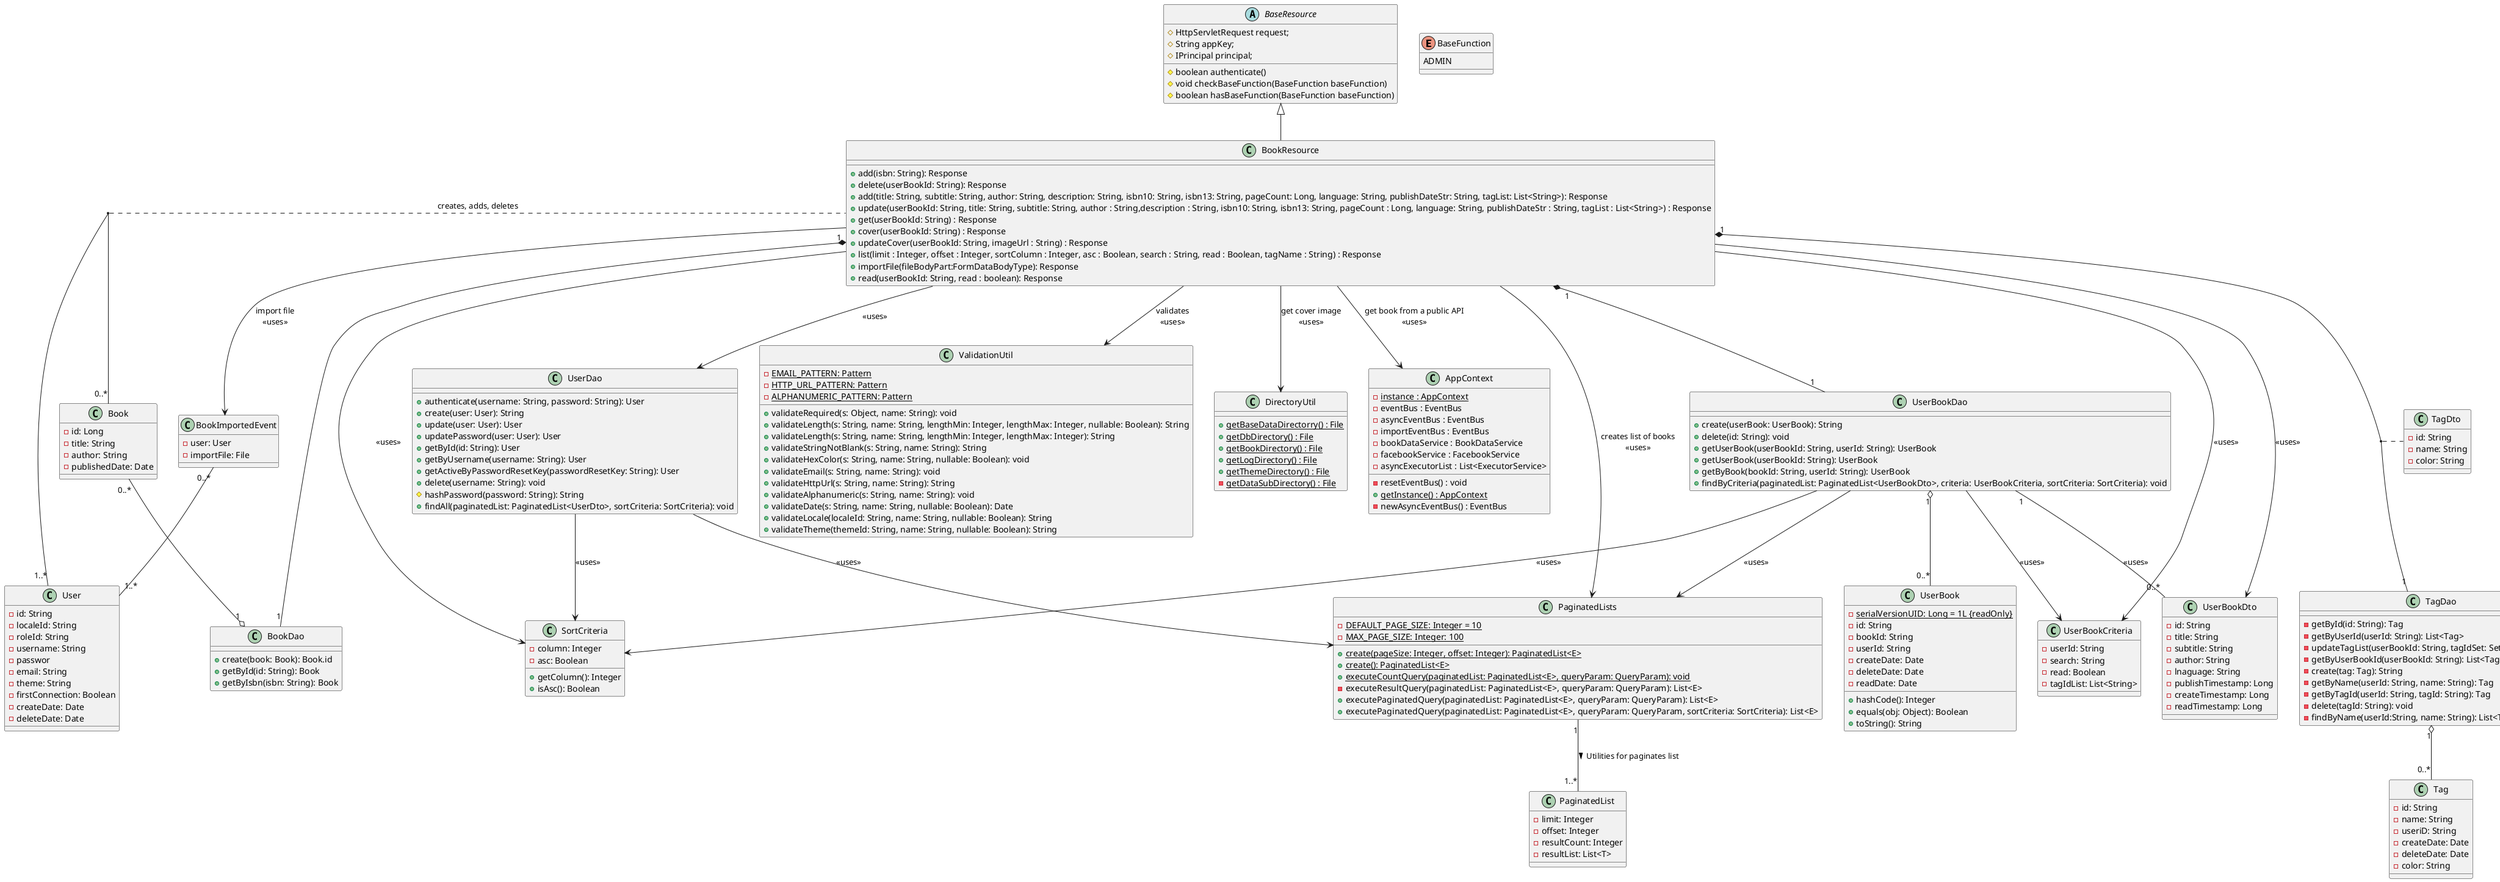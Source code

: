 @startuml "Book Addition and Display Subsystem"

enum BaseFunction {
  ADMIN
}

abstract class BaseResource {
  # HttpServletRequest request;
  # String appKey;
  # IPrincipal principal;

  # boolean authenticate()
  # void checkBaseFunction(BaseFunction baseFunction)
  # boolean hasBaseFunction(BaseFunction baseFunction)
}

' class AppResource extends BaseResource {
'   + info() : Response
'   + update(apiKeyGoogle : String) : Response
'   + log(level : String, tag : String, message : String, limit : Integer, offset : Integer) : Response
' }

class BookResource extends BaseResource {
  + add(isbn: String): Response
  + delete(userBookId: String): Response
  + add(title: String, subtitle: String, author: String, description: String, isbn10: String, isbn13: String, pageCount: Long, language: String, publishDateStr: String, tagList: List<String>): Response
  + update(userBookId: String, title: String, subtitle: String, author : String,description : String, isbn10: String, isbn13: String, pageCount : Long, language: String, publishDateStr : String, tagList : List<String>) : Response
  + get(userBookId: String) : Response
  + cover(userBookId: String) : Response
  + updateCover(userBookId: String, imageUrl : String) : Response
  + list(limit : Integer, offset : Integer, sortColumn : Integer, asc : Boolean, search : String, read : Boolean, tagName : String) : Response
  + importFile(fileBodyPart:FormDataBodyType): Response
  + read(userBookId: String, read : boolean): Response
}


class Book {
  - id: Long
  - title: String
  - author: String
  - publishedDate: Date
}

class User {
  - id: String
  - localeId: String
  - roleId: String
  - username: String
  - passwor
  - email: String
  - theme: String
  - firstConnection: Boolean
  - createDate: Date
  - deleteDate: Date
}

class BookDao {
  + create(book: Book): Book.id
  + getById(id: String): Book
  + getByIsbn(isbn: String): Book
}

class UserDao {
  + authenticate(username: String, password: String): User
  + create(user: User): String
  + update(user: User): User
  + updatePassword(user: User): User
  + getById(id: String): User
  + getByUsername(username: String): User
  + getActiveByPasswordResetKey(passwordResetKey: String): User
  + delete(username: String): void
  # hashPassword(password: String): String
  + findAll(paginatedList: PaginatedList<UserDto>, sortCriteria: SortCriteria): void
}

class UserBookDao {
  + create(userBook: UserBook): String
  + delete(id: String): void
  + getUserBook(userBookId: String, userId: String): UserBook
  + getUserBook(userBookId: String): UserBook
  + getByBook(bookId: String, userId: String): UserBook
  + findByCriteria(paginatedList: PaginatedList<UserBookDto>, criteria: UserBookCriteria, sortCriteria: SortCriteria): void
}

class UserBookDto {
  - id: String
  - title: String
  - subtitle: String
  - author: String
  - lnaguage: String
  - publishTimestamp: Long
  - createTimestamp: Long
  - readTimestamp: Long
}

class UserBook {
  - {static} serialVersionUID: Long = 1L {readOnly}
  - id: String
  - bookId: String
  - userId: String
  - createDate: Date
  - deleteDate: Date
  - readDate: Date

  + hashCode(): Integer
  + equals(obj: Object): Boolean
  + toString(): String
}

class UserBookCriteria {
    - userId: String
    - search: String
    - read: Boolean
    - tagIdList: List<String>
    }

class SortCriteria {
  - column: Integer
  - asc: Boolean
  + getColumn(): Integer
  + isAsc(): Boolean
}

class PaginatedList {
  - limit: Integer
  - offset: Integer
  - resultCount: Integer
  - resultList: List<T>
}

class PaginatedLists {
  - {static} DEFAULT_PAGE_SIZE: Integer = 10
  - {static} MAX_PAGE_SIZE: Integer: 100

  + {static} create(pageSize: Integer, offset: Integer): PaginatedList<E>
  + {static} create(): PaginatedList<E>
  + {static} executeCountQuery(paginatedList: PaginatedList<E>, queryParam: QueryParam): void
  - executeResultQuery(paginatedList: PaginatedList<E>, queryParam: QueryParam): List<E>
  + executePaginatedQuery(paginatedList: PaginatedList<E>, queryParam: QueryParam): List<E>
  + executePaginatedQuery(paginatedList: PaginatedList<E>, queryParam: QueryParam, sortCriteria: SortCriteria): List<E>
}

class Tag {
  - id: String
  - name: String
  - useriD: String
  - createDate: Date
  - deleteDate: Date
  -color: String

}

class TagDao {
- getById(id: String): Tag
- getByUserId(userId: String): List<Tag>          
- updateTagList(userBookId: String, tagIdSet: Set<String>): void      
- getByUserBookId(userBookId: String): List<TagDto> 
- create(tag: Tag): String            
- getByName(userId: String, name: String): Tag               
- getByTagId(userId: String, tagId: String): Tag           
- delete(tagId: String): void               
- findByName(userId:String, name: String): List<Tag>

}

class ValidationUtil {
  - {static} EMAIL_PATTERN: Pattern
  - {static} HTTP_URL_PATTERN: Pattern
  - {static} ALPHANUMERIC_PATTERN: Pattern
  + validateRequired(s: Object, name: String): void
  + validateLength(s: String, name: String, lengthMin: Integer, lengthMax: Integer, nullable: Boolean): String
  + validateLength(s: String, name: String, lengthMin: Integer, lengthMax: Integer): String
  + validateStringNotBlank(s: String, name: String): String
  + validateHexColor(s: String, name: String, nullable: Boolean): void
  + validateEmail(s: String, name: String): void
  + validateHttpUrl(s: String, name: String): String
  + validateAlphanumeric(s: String, name: String): void
  + validateDate(s: String, name: String, nullable: Boolean): Date
  + validateLocale(localeId: String, name: String, nullable: Boolean): String
  + validateTheme(themeId: String, name: String, nullable: Boolean): String
}


class DirectoryUtil {
  + {static} getBaseDataDirectorry() : File
  + {static} getDbDirectory() : File
  + {static} getBookDirectory() : File
  + {static} getLogDirectory() : File
  + {static} getThemeDirectory() : File
  - {static} getDataSubDirectory() : File
}

class AppContext {
  - {static} instance : AppContext
  - eventBus : EventBus
  - asyncEventBus : EventBus
  - importEventBus : EventBus
  - bookDataService : BookDataService
  - facebookService : FacebookService
  - asyncExecutorList : List<ExecutorService>
  - resetEventBus() : void
  + {static} getInstance() : AppContext
  - newAsyncEventBus() : EventBus
}

' class BookImportAsyncListener {
'   - {static} log: Logger {readOnly}
  
'   + on(bookImportedEvent: BookImportedEvent {readonly}): void
' }


' class BookDataService {
'   - {static} log: Logger {readOnly}
'   - {static} GOOGLE_BOOKS_SEARCH_FORMAT: String = "https://www.googleapis.com/books/v1/volumes?q=isbn:%s&key=%s" {readOnly}
'   - {static} OPEN_LIBRARY_FORMAT: String = "http://openlibrary.org/api/volumes/brief/isbn/%s.json" {readOnly}
'   - executor: ExecutorService
'   - googleRateLimiter: RateLimiter
'   - openLibraryRateLimiter: RateLimiter
'   - apiKeyGoogle: String
'   - formatter DateTimeFormatter

'   # startUp(): void
'   + initConfig(): void
'   + searchBook(rawIsbn: String): Book
'   - searchBookWithGoogle(isbn: String): Book
'   - searchBookWithOpenLibrary(isbn: String): Book
'   + downloadThumbnail(book: Book, imageUrl: String): void
'   # shutDown(): void
' }

' class FacebookService {
' - facebookAppId : String
' - facebookAppSecret : String
' - {static} log  : Logger = LoggerFactory.getLogger(FacebookService.class) {readOn}
' # startUp() : void
' # shutDown() : void
' # runOneIteration : void
' - synchronizeAllContact() : void
' # scheduler() : Scheduler
' + getExtendedAccessToken(accessToken : String) : String
' + validatePermission(accessToken : String) : void
' + synchronizeContact(accessToken : String, userId : String)
' + updateUserData(accessToken : String, userApp : UserApp)

' }

' class UserAppCreatedAsyncListener {
'   - {static} log: Logger {readOnly}

'   + onUserCreatedEvent(userCreatedEvent: UserCreatedEvent {readonly}): void
' }


' class DeadEventListener {
'   - {static} log: Logger = LoggerFactory.getLogger(DeadEventListener.class) {readOnly}
 

'   + onDeadEvent(deadEvent: DeadEvent): void
' }

' class EnvironmentUtil {
'   - {static} OS: String
'   - {static} TEST_ENV: String
'   - {static} WINDOWS_APPDATA: String
'   - {static} MAC_OS_USER_HOME: String
'   - {static} BOOKS_HOME: String
'   - {static} webappRoot: String
  
'   + {static} isWIndow(): Boolean
'   + {static} isMacOs(): Boolean
'   + {static} isUnix(): Boolean
'   + {static} isUnitTest(): Boolean
' }



class BookImportedEvent {
  - user: User
  - importFile: File
}

class TagDto {
  - id: String
  - name: String
  - color: String
}

' BookResource --> BookImportedEvent: uses


' UserDao --> SortCriteria: uses
' PaginatedLists -- PaginatedList: Utilities for paginated lists
' UserDao -> PaginatedLists: uses

' BookResource o-- ValidationUtil
' BookResource --> DirectoryUtil: uses
' BookResource o-- UserBookDto
' BookResource --> AppContext: uses

' BookResource --> UserBookDao: uses
' BookResource o-- UserBook
' UserBookDao --> UserBook

' BookResource --> BookDao: uses
' BookResource o-- Book
' BookDao --> Book

' BookResource --> UseeDao: uses
' BookResource o-- User
' UserDao "1" -- "0..*" User

' BookResource --> BookDataService: uses

User "1..*" -- "0..*" Book
(User, Book) .. BookResource: creates, adds, deletes


BookResource --> ValidationUtil: validates\n<<uses>>
BookResource "1" *-- "1" BookDao

Book "0..*" --o "1" BookDao

BookResource --> AppContext: get book from a public API\n<<uses>>
BookResource "1" *-- "1" UserBookDao
UserBookDao "1" o-- "0..*" UserBook

UserBookDao "1" -- "0..*" UserBookDto: <<uses>> 
UserBookDao --> UserBookCriteria: <<uses>>
UserBookDao --> PaginatedLists: <<uses>>
UserBookDao --> SortCriteria: <<uses>>

BookResource --> UserDao: <<uses>>

BookResource "1" *-- "1" TagDao
TagDao "1" o-- "0..*" Tag

BookResource --> DirectoryUtil: get cover image\n<<uses>>

BookResource --> PaginatedLists: creates list of books\n<<uses>>
PaginatedLists "1" -- "1..*" PaginatedList: Utilities for paginates list >

BookResource --> SortCriteria: <<uses>>
BookResource --> UserBookCriteria: <<uses>>

BookResource --> UserBookDto: <<uses>>
BookResource --> BookImportedEvent: import file\n<<uses>>

BookImportedEvent "0..*" -- "1..*" User

UserDao --> PaginatedLists: <<uses>>
UserDao --> SortCriteria: <<uses>>

(BookResource, TagDao) .. TagDto


@enduml